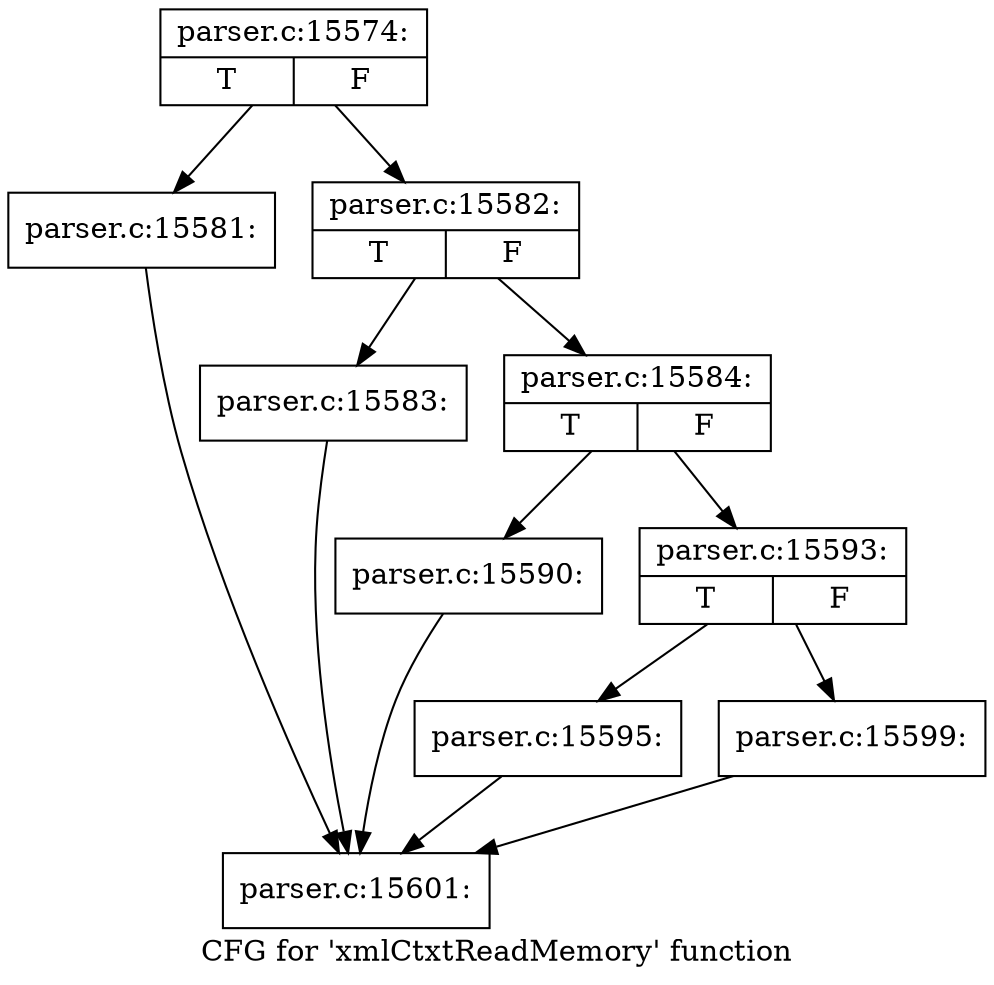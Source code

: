 digraph "CFG for 'xmlCtxtReadMemory' function" {
	label="CFG for 'xmlCtxtReadMemory' function";

	Node0x4a7c530 [shape=record,label="{parser.c:15574:|{<s0>T|<s1>F}}"];
	Node0x4a7c530 -> Node0x4a7bc50;
	Node0x4a7c530 -> Node0x4a7bca0;
	Node0x4a7bc50 [shape=record,label="{parser.c:15581:}"];
	Node0x4a7bc50 -> Node0x4a7a310;
	Node0x4a7bca0 [shape=record,label="{parser.c:15582:|{<s0>T|<s1>F}}"];
	Node0x4a7bca0 -> Node0x4a7c110;
	Node0x4a7bca0 -> Node0x4a7c160;
	Node0x4a7c110 [shape=record,label="{parser.c:15583:}"];
	Node0x4a7c110 -> Node0x4a7a310;
	Node0x4a7c160 [shape=record,label="{parser.c:15584:|{<s0>T|<s1>F}}"];
	Node0x4a7c160 -> Node0x4a7cac0;
	Node0x4a7c160 -> Node0x4a7cb10;
	Node0x4a7cac0 [shape=record,label="{parser.c:15590:}"];
	Node0x4a7cac0 -> Node0x4a7a310;
	Node0x4a7cb10 [shape=record,label="{parser.c:15593:|{<s0>T|<s1>F}}"];
	Node0x4a7cb10 -> Node0x4a7d370;
	Node0x4a7cb10 -> Node0x4a7d3c0;
	Node0x4a7d370 [shape=record,label="{parser.c:15595:}"];
	Node0x4a7d370 -> Node0x4a7a310;
	Node0x4a7d3c0 [shape=record,label="{parser.c:15599:}"];
	Node0x4a7d3c0 -> Node0x4a7a310;
	Node0x4a7a310 [shape=record,label="{parser.c:15601:}"];
}
